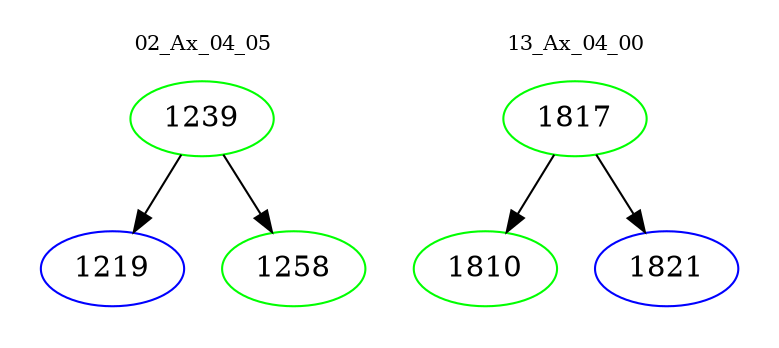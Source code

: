 digraph{
subgraph cluster_0 {
color = white
label = "02_Ax_04_05";
fontsize=10;
T0_1239 [label="1239", color="green"]
T0_1239 -> T0_1219 [color="black"]
T0_1219 [label="1219", color="blue"]
T0_1239 -> T0_1258 [color="black"]
T0_1258 [label="1258", color="green"]
}
subgraph cluster_1 {
color = white
label = "13_Ax_04_00";
fontsize=10;
T1_1817 [label="1817", color="green"]
T1_1817 -> T1_1810 [color="black"]
T1_1810 [label="1810", color="green"]
T1_1817 -> T1_1821 [color="black"]
T1_1821 [label="1821", color="blue"]
}
}
